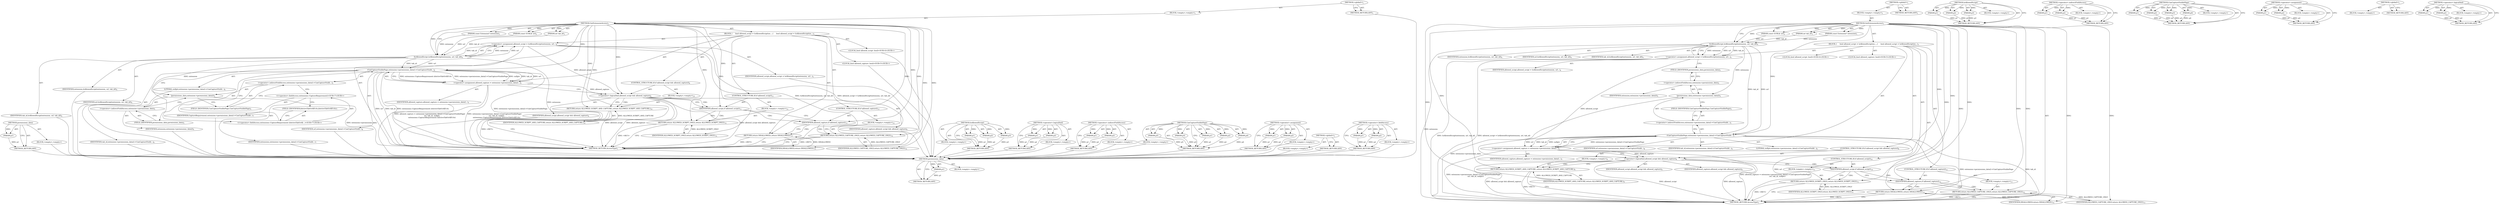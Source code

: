 digraph "&lt;operator&gt;.fieldAccess" {
vulnerable_102 [label=<(METHOD,permissions_data)>];
vulnerable_103 [label=<(PARAM,p1)>];
vulnerable_104 [label=<(BLOCK,&lt;empty&gt;,&lt;empty&gt;)>];
vulnerable_105 [label=<(METHOD_RETURN,ANY)>];
vulnerable_6 [label=<(METHOD,&lt;global&gt;)<SUB>1</SUB>>];
vulnerable_7 [label=<(BLOCK,&lt;empty&gt;,&lt;empty&gt;)<SUB>1</SUB>>];
vulnerable_8 [label=<(METHOD,GetExtensionAccess)<SUB>1</SUB>>];
vulnerable_9 [label=<(PARAM,const Extension* extension)<SUB>1</SUB>>];
vulnerable_10 [label=<(PARAM,const GURL&amp; url)<SUB>2</SUB>>];
vulnerable_11 [label=<(PARAM,int tab_id)<SUB>3</SUB>>];
vulnerable_12 [label=<(BLOCK,{
     bool allowed_script = IsAllowedScript(ex...,{
     bool allowed_script = IsAllowedScript(ex...)<SUB>3</SUB>>];
vulnerable_13 [label="<(LOCAL,bool allowed_script: bool)<SUB>4</SUB>>"];
vulnerable_14 [label=<(&lt;operator&gt;.assignment,allowed_script = IsAllowedScript(extension, url...)<SUB>4</SUB>>];
vulnerable_15 [label=<(IDENTIFIER,allowed_script,allowed_script = IsAllowedScript(extension, url...)<SUB>4</SUB>>];
vulnerable_16 [label=<(IsAllowedScript,IsAllowedScript(extension, url, tab_id))<SUB>4</SUB>>];
vulnerable_17 [label=<(IDENTIFIER,extension,IsAllowedScript(extension, url, tab_id))<SUB>4</SUB>>];
vulnerable_18 [label=<(IDENTIFIER,url,IsAllowedScript(extension, url, tab_id))<SUB>4</SUB>>];
vulnerable_19 [label=<(IDENTIFIER,tab_id,IsAllowedScript(extension, url, tab_id))<SUB>4</SUB>>];
vulnerable_20 [label="<(LOCAL,bool allowed_capture: bool)<SUB>5</SUB>>"];
vulnerable_21 [label=<(&lt;operator&gt;.assignment,allowed_capture = extension-&gt;permissions_data()...)<SUB>5</SUB>>];
vulnerable_22 [label=<(IDENTIFIER,allowed_capture,allowed_capture = extension-&gt;permissions_data()...)<SUB>5</SUB>>];
vulnerable_23 [label=<(CanCaptureVisiblePage,extension-&gt;permissions_data()-&gt;CanCaptureVisibl...)<SUB>5</SUB>>];
vulnerable_24 [label=<(&lt;operator&gt;.indirectFieldAccess,extension-&gt;permissions_data()-&gt;CanCaptureVisibl...)<SUB>5</SUB>>];
vulnerable_25 [label=<(permissions_data,extension-&gt;permissions_data())<SUB>5</SUB>>];
vulnerable_26 [label=<(&lt;operator&gt;.indirectFieldAccess,extension-&gt;permissions_data)<SUB>5</SUB>>];
vulnerable_27 [label=<(IDENTIFIER,extension,extension-&gt;permissions_data())<SUB>5</SUB>>];
vulnerable_28 [label=<(FIELD_IDENTIFIER,permissions_data,permissions_data)<SUB>5</SUB>>];
vulnerable_29 [label=<(FIELD_IDENTIFIER,CanCaptureVisiblePage,CanCaptureVisiblePage)<SUB>5</SUB>>];
vulnerable_30 [label=<(IDENTIFIER,url,extension-&gt;permissions_data()-&gt;CanCaptureVisibl...)<SUB>6</SUB>>];
vulnerable_31 [label=<(IDENTIFIER,tab_id,extension-&gt;permissions_data()-&gt;CanCaptureVisibl...)<SUB>6</SUB>>];
vulnerable_32 [label=<(LITERAL,nullptr,extension-&gt;permissions_data()-&gt;CanCaptureVisibl...)<SUB>6</SUB>>];
vulnerable_33 [label=<(CONTROL_STRUCTURE,IF,if (allowed_script &amp;&amp; allowed_capture))<SUB>8</SUB>>];
vulnerable_34 [label=<(&lt;operator&gt;.logicalAnd,allowed_script &amp;&amp; allowed_capture)<SUB>8</SUB>>];
vulnerable_35 [label=<(IDENTIFIER,allowed_script,allowed_script &amp;&amp; allowed_capture)<SUB>8</SUB>>];
vulnerable_36 [label=<(IDENTIFIER,allowed_capture,allowed_script &amp;&amp; allowed_capture)<SUB>8</SUB>>];
vulnerable_37 [label=<(BLOCK,&lt;empty&gt;,&lt;empty&gt;)<SUB>9</SUB>>];
vulnerable_38 [label=<(RETURN,return ALLOWED_SCRIPT_AND_CAPTURE;,return ALLOWED_SCRIPT_AND_CAPTURE;)<SUB>9</SUB>>];
vulnerable_39 [label=<(IDENTIFIER,ALLOWED_SCRIPT_AND_CAPTURE,return ALLOWED_SCRIPT_AND_CAPTURE;)<SUB>9</SUB>>];
vulnerable_40 [label=<(CONTROL_STRUCTURE,IF,if (allowed_script))<SUB>10</SUB>>];
vulnerable_41 [label=<(IDENTIFIER,allowed_script,if (allowed_script))<SUB>10</SUB>>];
vulnerable_42 [label=<(BLOCK,&lt;empty&gt;,&lt;empty&gt;)<SUB>11</SUB>>];
vulnerable_43 [label=<(RETURN,return ALLOWED_SCRIPT_ONLY;,return ALLOWED_SCRIPT_ONLY;)<SUB>11</SUB>>];
vulnerable_44 [label=<(IDENTIFIER,ALLOWED_SCRIPT_ONLY,return ALLOWED_SCRIPT_ONLY;)<SUB>11</SUB>>];
vulnerable_45 [label=<(CONTROL_STRUCTURE,IF,if (allowed_capture))<SUB>12</SUB>>];
vulnerable_46 [label=<(IDENTIFIER,allowed_capture,if (allowed_capture))<SUB>12</SUB>>];
vulnerable_47 [label=<(BLOCK,&lt;empty&gt;,&lt;empty&gt;)<SUB>13</SUB>>];
vulnerable_48 [label=<(RETURN,return ALLOWED_CAPTURE_ONLY;,return ALLOWED_CAPTURE_ONLY;)<SUB>13</SUB>>];
vulnerable_49 [label=<(IDENTIFIER,ALLOWED_CAPTURE_ONLY,return ALLOWED_CAPTURE_ONLY;)<SUB>13</SUB>>];
vulnerable_50 [label=<(RETURN,return DISALLOWED;,return DISALLOWED;)<SUB>14</SUB>>];
vulnerable_51 [label=<(IDENTIFIER,DISALLOWED,return DISALLOWED;)<SUB>14</SUB>>];
vulnerable_52 [label=<(METHOD_RETURN,AccessType)<SUB>1</SUB>>];
vulnerable_54 [label=<(METHOD_RETURN,ANY)<SUB>1</SUB>>];
vulnerable_84 [label=<(METHOD,IsAllowedScript)>];
vulnerable_85 [label=<(PARAM,p1)>];
vulnerable_86 [label=<(PARAM,p2)>];
vulnerable_87 [label=<(PARAM,p3)>];
vulnerable_88 [label=<(BLOCK,&lt;empty&gt;,&lt;empty&gt;)>];
vulnerable_89 [label=<(METHOD_RETURN,ANY)>];
vulnerable_97 [label=<(METHOD,&lt;operator&gt;.indirectFieldAccess)>];
vulnerable_98 [label=<(PARAM,p1)>];
vulnerable_99 [label=<(PARAM,p2)>];
vulnerable_100 [label=<(BLOCK,&lt;empty&gt;,&lt;empty&gt;)>];
vulnerable_101 [label=<(METHOD_RETURN,ANY)>];
vulnerable_90 [label=<(METHOD,CanCaptureVisiblePage)>];
vulnerable_91 [label=<(PARAM,p1)>];
vulnerable_92 [label=<(PARAM,p2)>];
vulnerable_93 [label=<(PARAM,p3)>];
vulnerable_94 [label=<(PARAM,p4)>];
vulnerable_95 [label=<(BLOCK,&lt;empty&gt;,&lt;empty&gt;)>];
vulnerable_96 [label=<(METHOD_RETURN,ANY)>];
vulnerable_79 [label=<(METHOD,&lt;operator&gt;.assignment)>];
vulnerable_80 [label=<(PARAM,p1)>];
vulnerable_81 [label=<(PARAM,p2)>];
vulnerable_82 [label=<(BLOCK,&lt;empty&gt;,&lt;empty&gt;)>];
vulnerable_83 [label=<(METHOD_RETURN,ANY)>];
vulnerable_73 [label=<(METHOD,&lt;global&gt;)<SUB>1</SUB>>];
vulnerable_74 [label=<(BLOCK,&lt;empty&gt;,&lt;empty&gt;)>];
vulnerable_75 [label=<(METHOD_RETURN,ANY)>];
vulnerable_106 [label=<(METHOD,&lt;operator&gt;.logicalAnd)>];
vulnerable_107 [label=<(PARAM,p1)>];
vulnerable_108 [label=<(PARAM,p2)>];
vulnerable_109 [label=<(BLOCK,&lt;empty&gt;,&lt;empty&gt;)>];
vulnerable_110 [label=<(METHOD_RETURN,ANY)>];
fixed_110 [label=<(METHOD,permissions_data)>];
fixed_111 [label=<(PARAM,p1)>];
fixed_112 [label=<(BLOCK,&lt;empty&gt;,&lt;empty&gt;)>];
fixed_113 [label=<(METHOD_RETURN,ANY)>];
fixed_6 [label=<(METHOD,&lt;global&gt;)<SUB>1</SUB>>];
fixed_7 [label=<(BLOCK,&lt;empty&gt;,&lt;empty&gt;)<SUB>1</SUB>>];
fixed_8 [label=<(METHOD,GetExtensionAccess)<SUB>1</SUB>>];
fixed_9 [label=<(PARAM,const Extension* extension)<SUB>1</SUB>>];
fixed_10 [label=<(PARAM,const GURL&amp; url)<SUB>2</SUB>>];
fixed_11 [label=<(PARAM,int tab_id)<SUB>3</SUB>>];
fixed_12 [label=<(BLOCK,{
     bool allowed_script = IsAllowedScript(ex...,{
     bool allowed_script = IsAllowedScript(ex...)<SUB>3</SUB>>];
fixed_13 [label="<(LOCAL,bool allowed_script: bool)<SUB>4</SUB>>"];
fixed_14 [label=<(&lt;operator&gt;.assignment,allowed_script = IsAllowedScript(extension, url...)<SUB>4</SUB>>];
fixed_15 [label=<(IDENTIFIER,allowed_script,allowed_script = IsAllowedScript(extension, url...)<SUB>4</SUB>>];
fixed_16 [label=<(IsAllowedScript,IsAllowedScript(extension, url, tab_id))<SUB>4</SUB>>];
fixed_17 [label=<(IDENTIFIER,extension,IsAllowedScript(extension, url, tab_id))<SUB>4</SUB>>];
fixed_18 [label=<(IDENTIFIER,url,IsAllowedScript(extension, url, tab_id))<SUB>4</SUB>>];
fixed_19 [label=<(IDENTIFIER,tab_id,IsAllowedScript(extension, url, tab_id))<SUB>4</SUB>>];
fixed_20 [label="<(LOCAL,bool allowed_capture: bool)<SUB>5</SUB>>"];
fixed_21 [label=<(&lt;operator&gt;.assignment,allowed_capture = extension-&gt;permissions_data()...)<SUB>5</SUB>>];
fixed_22 [label=<(IDENTIFIER,allowed_capture,allowed_capture = extension-&gt;permissions_data()...)<SUB>5</SUB>>];
fixed_23 [label=<(CanCaptureVisiblePage,extension-&gt;permissions_data()-&gt;CanCaptureVisibl...)<SUB>5</SUB>>];
fixed_24 [label=<(&lt;operator&gt;.indirectFieldAccess,extension-&gt;permissions_data()-&gt;CanCaptureVisibl...)<SUB>5</SUB>>];
fixed_25 [label=<(permissions_data,extension-&gt;permissions_data())<SUB>5</SUB>>];
fixed_26 [label=<(&lt;operator&gt;.indirectFieldAccess,extension-&gt;permissions_data)<SUB>5</SUB>>];
fixed_27 [label=<(IDENTIFIER,extension,extension-&gt;permissions_data())<SUB>5</SUB>>];
fixed_28 [label=<(FIELD_IDENTIFIER,permissions_data,permissions_data)<SUB>5</SUB>>];
fixed_29 [label=<(FIELD_IDENTIFIER,CanCaptureVisiblePage,CanCaptureVisiblePage)<SUB>5</SUB>>];
fixed_30 [label=<(IDENTIFIER,url,extension-&gt;permissions_data()-&gt;CanCaptureVisibl...)<SUB>6</SUB>>];
fixed_31 [label=<(IDENTIFIER,tab_id,extension-&gt;permissions_data()-&gt;CanCaptureVisibl...)<SUB>6</SUB>>];
fixed_32 [label=<(LITERAL,nullptr,extension-&gt;permissions_data()-&gt;CanCaptureVisibl...)<SUB>6</SUB>>];
fixed_33 [label="<(&lt;operator&gt;.fieldAccess,extensions::CaptureRequirement::kActiveTabOrAll...)<SUB>7</SUB>>"];
fixed_34 [label="<(&lt;operator&gt;.fieldAccess,extensions::CaptureRequirement)<SUB>7</SUB>>"];
fixed_35 [label=<(IDENTIFIER,extensions,extension-&gt;permissions_data()-&gt;CanCaptureVisibl...)<SUB>7</SUB>>];
fixed_36 [label=<(IDENTIFIER,CaptureRequirement,extension-&gt;permissions_data()-&gt;CanCaptureVisibl...)<SUB>7</SUB>>];
fixed_37 [label=<(FIELD_IDENTIFIER,kActiveTabOrAllUrls,kActiveTabOrAllUrls)<SUB>7</SUB>>];
fixed_38 [label=<(CONTROL_STRUCTURE,IF,if (allowed_script &amp;&amp; allowed_capture))<SUB>9</SUB>>];
fixed_39 [label=<(&lt;operator&gt;.logicalAnd,allowed_script &amp;&amp; allowed_capture)<SUB>9</SUB>>];
fixed_40 [label=<(IDENTIFIER,allowed_script,allowed_script &amp;&amp; allowed_capture)<SUB>9</SUB>>];
fixed_41 [label=<(IDENTIFIER,allowed_capture,allowed_script &amp;&amp; allowed_capture)<SUB>9</SUB>>];
fixed_42 [label=<(BLOCK,&lt;empty&gt;,&lt;empty&gt;)<SUB>10</SUB>>];
fixed_43 [label=<(RETURN,return ALLOWED_SCRIPT_AND_CAPTURE;,return ALLOWED_SCRIPT_AND_CAPTURE;)<SUB>10</SUB>>];
fixed_44 [label=<(IDENTIFIER,ALLOWED_SCRIPT_AND_CAPTURE,return ALLOWED_SCRIPT_AND_CAPTURE;)<SUB>10</SUB>>];
fixed_45 [label=<(CONTROL_STRUCTURE,IF,if (allowed_script))<SUB>11</SUB>>];
fixed_46 [label=<(IDENTIFIER,allowed_script,if (allowed_script))<SUB>11</SUB>>];
fixed_47 [label=<(BLOCK,&lt;empty&gt;,&lt;empty&gt;)<SUB>12</SUB>>];
fixed_48 [label=<(RETURN,return ALLOWED_SCRIPT_ONLY;,return ALLOWED_SCRIPT_ONLY;)<SUB>12</SUB>>];
fixed_49 [label=<(IDENTIFIER,ALLOWED_SCRIPT_ONLY,return ALLOWED_SCRIPT_ONLY;)<SUB>12</SUB>>];
fixed_50 [label=<(CONTROL_STRUCTURE,IF,if (allowed_capture))<SUB>13</SUB>>];
fixed_51 [label=<(IDENTIFIER,allowed_capture,if (allowed_capture))<SUB>13</SUB>>];
fixed_52 [label=<(BLOCK,&lt;empty&gt;,&lt;empty&gt;)<SUB>14</SUB>>];
fixed_53 [label=<(RETURN,return ALLOWED_CAPTURE_ONLY;,return ALLOWED_CAPTURE_ONLY;)<SUB>14</SUB>>];
fixed_54 [label=<(IDENTIFIER,ALLOWED_CAPTURE_ONLY,return ALLOWED_CAPTURE_ONLY;)<SUB>14</SUB>>];
fixed_55 [label=<(RETURN,return DISALLOWED;,return DISALLOWED;)<SUB>15</SUB>>];
fixed_56 [label=<(IDENTIFIER,DISALLOWED,return DISALLOWED;)<SUB>15</SUB>>];
fixed_57 [label=<(METHOD_RETURN,AccessType)<SUB>1</SUB>>];
fixed_59 [label=<(METHOD_RETURN,ANY)<SUB>1</SUB>>];
fixed_91 [label=<(METHOD,IsAllowedScript)>];
fixed_92 [label=<(PARAM,p1)>];
fixed_93 [label=<(PARAM,p2)>];
fixed_94 [label=<(PARAM,p3)>];
fixed_95 [label=<(BLOCK,&lt;empty&gt;,&lt;empty&gt;)>];
fixed_96 [label=<(METHOD_RETURN,ANY)>];
fixed_119 [label=<(METHOD,&lt;operator&gt;.logicalAnd)>];
fixed_120 [label=<(PARAM,p1)>];
fixed_121 [label=<(PARAM,p2)>];
fixed_122 [label=<(BLOCK,&lt;empty&gt;,&lt;empty&gt;)>];
fixed_123 [label=<(METHOD_RETURN,ANY)>];
fixed_105 [label=<(METHOD,&lt;operator&gt;.indirectFieldAccess)>];
fixed_106 [label=<(PARAM,p1)>];
fixed_107 [label=<(PARAM,p2)>];
fixed_108 [label=<(BLOCK,&lt;empty&gt;,&lt;empty&gt;)>];
fixed_109 [label=<(METHOD_RETURN,ANY)>];
fixed_97 [label=<(METHOD,CanCaptureVisiblePage)>];
fixed_98 [label=<(PARAM,p1)>];
fixed_99 [label=<(PARAM,p2)>];
fixed_100 [label=<(PARAM,p3)>];
fixed_101 [label=<(PARAM,p4)>];
fixed_102 [label=<(PARAM,p5)>];
fixed_103 [label=<(BLOCK,&lt;empty&gt;,&lt;empty&gt;)>];
fixed_104 [label=<(METHOD_RETURN,ANY)>];
fixed_86 [label=<(METHOD,&lt;operator&gt;.assignment)>];
fixed_87 [label=<(PARAM,p1)>];
fixed_88 [label=<(PARAM,p2)>];
fixed_89 [label=<(BLOCK,&lt;empty&gt;,&lt;empty&gt;)>];
fixed_90 [label=<(METHOD_RETURN,ANY)>];
fixed_80 [label=<(METHOD,&lt;global&gt;)<SUB>1</SUB>>];
fixed_81 [label=<(BLOCK,&lt;empty&gt;,&lt;empty&gt;)>];
fixed_82 [label=<(METHOD_RETURN,ANY)>];
fixed_114 [label=<(METHOD,&lt;operator&gt;.fieldAccess)>];
fixed_115 [label=<(PARAM,p1)>];
fixed_116 [label=<(PARAM,p2)>];
fixed_117 [label=<(BLOCK,&lt;empty&gt;,&lt;empty&gt;)>];
fixed_118 [label=<(METHOD_RETURN,ANY)>];
vulnerable_102 -> vulnerable_103  [key=0, label="AST: "];
vulnerable_102 -> vulnerable_103  [key=1, label="DDG: "];
vulnerable_102 -> vulnerable_104  [key=0, label="AST: "];
vulnerable_102 -> vulnerable_105  [key=0, label="AST: "];
vulnerable_102 -> vulnerable_105  [key=1, label="CFG: "];
vulnerable_103 -> vulnerable_105  [key=0, label="DDG: p1"];
vulnerable_6 -> vulnerable_7  [key=0, label="AST: "];
vulnerable_6 -> vulnerable_54  [key=0, label="AST: "];
vulnerable_6 -> vulnerable_54  [key=1, label="CFG: "];
vulnerable_7 -> vulnerable_8  [key=0, label="AST: "];
vulnerable_8 -> vulnerable_9  [key=0, label="AST: "];
vulnerable_8 -> vulnerable_9  [key=1, label="DDG: "];
vulnerable_8 -> vulnerable_10  [key=0, label="AST: "];
vulnerable_8 -> vulnerable_10  [key=1, label="DDG: "];
vulnerable_8 -> vulnerable_11  [key=0, label="AST: "];
vulnerable_8 -> vulnerable_11  [key=1, label="DDG: "];
vulnerable_8 -> vulnerable_12  [key=0, label="AST: "];
vulnerable_8 -> vulnerable_52  [key=0, label="AST: "];
vulnerable_8 -> vulnerable_16  [key=0, label="CFG: "];
vulnerable_8 -> vulnerable_16  [key=1, label="DDG: "];
vulnerable_8 -> vulnerable_50  [key=0, label="DDG: "];
vulnerable_8 -> vulnerable_41  [key=0, label="DDG: "];
vulnerable_8 -> vulnerable_46  [key=0, label="DDG: "];
vulnerable_8 -> vulnerable_51  [key=0, label="DDG: "];
vulnerable_8 -> vulnerable_23  [key=0, label="DDG: "];
vulnerable_8 -> vulnerable_34  [key=0, label="DDG: "];
vulnerable_8 -> vulnerable_38  [key=0, label="DDG: "];
vulnerable_8 -> vulnerable_43  [key=0, label="DDG: "];
vulnerable_8 -> vulnerable_48  [key=0, label="DDG: "];
vulnerable_8 -> vulnerable_39  [key=0, label="DDG: "];
vulnerable_8 -> vulnerable_44  [key=0, label="DDG: "];
vulnerable_8 -> vulnerable_49  [key=0, label="DDG: "];
vulnerable_9 -> vulnerable_16  [key=0, label="DDG: extension"];
vulnerable_10 -> vulnerable_16  [key=0, label="DDG: url"];
vulnerable_11 -> vulnerable_16  [key=0, label="DDG: tab_id"];
vulnerable_12 -> vulnerable_13  [key=0, label="AST: "];
vulnerable_12 -> vulnerable_14  [key=0, label="AST: "];
vulnerable_12 -> vulnerable_20  [key=0, label="AST: "];
vulnerable_12 -> vulnerable_21  [key=0, label="AST: "];
vulnerable_12 -> vulnerable_33  [key=0, label="AST: "];
vulnerable_12 -> vulnerable_40  [key=0, label="AST: "];
vulnerable_12 -> vulnerable_45  [key=0, label="AST: "];
vulnerable_12 -> vulnerable_50  [key=0, label="AST: "];
vulnerable_14 -> vulnerable_15  [key=0, label="AST: "];
vulnerable_14 -> vulnerable_16  [key=0, label="AST: "];
vulnerable_14 -> vulnerable_28  [key=0, label="CFG: "];
vulnerable_14 -> vulnerable_52  [key=0, label="DDG: IsAllowedScript(extension, url, tab_id)"];
vulnerable_14 -> vulnerable_52  [key=1, label="DDG: allowed_script = IsAllowedScript(extension, url, tab_id)"];
vulnerable_14 -> vulnerable_34  [key=0, label="DDG: allowed_script"];
vulnerable_16 -> vulnerable_17  [key=0, label="AST: "];
vulnerable_16 -> vulnerable_18  [key=0, label="AST: "];
vulnerable_16 -> vulnerable_19  [key=0, label="AST: "];
vulnerable_16 -> vulnerable_14  [key=0, label="CFG: "];
vulnerable_16 -> vulnerable_14  [key=1, label="DDG: extension"];
vulnerable_16 -> vulnerable_14  [key=2, label="DDG: url"];
vulnerable_16 -> vulnerable_14  [key=3, label="DDG: tab_id"];
vulnerable_16 -> vulnerable_52  [key=0, label="DDG: extension"];
vulnerable_16 -> vulnerable_23  [key=0, label="DDG: url"];
vulnerable_16 -> vulnerable_23  [key=1, label="DDG: tab_id"];
vulnerable_16 -> vulnerable_25  [key=0, label="DDG: extension"];
vulnerable_21 -> vulnerable_22  [key=0, label="AST: "];
vulnerable_21 -> vulnerable_23  [key=0, label="AST: "];
vulnerable_21 -> vulnerable_34  [key=0, label="CFG: "];
vulnerable_21 -> vulnerable_34  [key=1, label="DDG: allowed_capture"];
vulnerable_21 -> vulnerable_52  [key=0, label="DDG: extension-&gt;permissions_data()-&gt;CanCaptureVisiblePage(
        url, tab_id, nullptr)"];
vulnerable_21 -> vulnerable_52  [key=1, label="DDG: allowed_capture = extension-&gt;permissions_data()-&gt;CanCaptureVisiblePage(
        url, tab_id, nullptr)"];
vulnerable_23 -> vulnerable_24  [key=0, label="AST: "];
vulnerable_23 -> vulnerable_30  [key=0, label="AST: "];
vulnerable_23 -> vulnerable_31  [key=0, label="AST: "];
vulnerable_23 -> vulnerable_32  [key=0, label="AST: "];
vulnerable_23 -> vulnerable_21  [key=0, label="CFG: "];
vulnerable_23 -> vulnerable_21  [key=1, label="DDG: extension-&gt;permissions_data()-&gt;CanCaptureVisiblePage"];
vulnerable_23 -> vulnerable_21  [key=2, label="DDG: url"];
vulnerable_23 -> vulnerable_21  [key=3, label="DDG: tab_id"];
vulnerable_23 -> vulnerable_21  [key=4, label="DDG: nullptr"];
vulnerable_23 -> vulnerable_52  [key=0, label="DDG: extension-&gt;permissions_data()-&gt;CanCaptureVisiblePage"];
vulnerable_23 -> vulnerable_52  [key=1, label="DDG: url"];
vulnerable_23 -> vulnerable_52  [key=2, label="DDG: tab_id"];
vulnerable_24 -> vulnerable_25  [key=0, label="AST: "];
vulnerable_24 -> vulnerable_29  [key=0, label="AST: "];
vulnerable_24 -> vulnerable_23  [key=0, label="CFG: "];
vulnerable_25 -> vulnerable_26  [key=0, label="AST: "];
vulnerable_25 -> vulnerable_29  [key=0, label="CFG: "];
vulnerable_25 -> vulnerable_52  [key=0, label="DDG: extension-&gt;permissions_data"];
vulnerable_26 -> vulnerable_27  [key=0, label="AST: "];
vulnerable_26 -> vulnerable_28  [key=0, label="AST: "];
vulnerable_26 -> vulnerable_25  [key=0, label="CFG: "];
vulnerable_28 -> vulnerable_26  [key=0, label="CFG: "];
vulnerable_29 -> vulnerable_24  [key=0, label="CFG: "];
vulnerable_33 -> vulnerable_34  [key=0, label="AST: "];
vulnerable_33 -> vulnerable_37  [key=0, label="AST: "];
vulnerable_34 -> vulnerable_35  [key=0, label="AST: "];
vulnerable_34 -> vulnerable_36  [key=0, label="AST: "];
vulnerable_34 -> vulnerable_41  [key=0, label="CFG: "];
vulnerable_34 -> vulnerable_41  [key=1, label="CDG: "];
vulnerable_34 -> vulnerable_38  [key=0, label="CFG: "];
vulnerable_34 -> vulnerable_38  [key=1, label="CDG: "];
vulnerable_34 -> vulnerable_52  [key=0, label="DDG: allowed_script"];
vulnerable_34 -> vulnerable_52  [key=1, label="DDG: allowed_capture"];
vulnerable_34 -> vulnerable_52  [key=2, label="DDG: allowed_script &amp;&amp; allowed_capture"];
vulnerable_37 -> vulnerable_38  [key=0, label="AST: "];
vulnerable_38 -> vulnerable_39  [key=0, label="AST: "];
vulnerable_38 -> vulnerable_52  [key=0, label="CFG: "];
vulnerable_38 -> vulnerable_52  [key=1, label="DDG: &lt;RET&gt;"];
vulnerable_39 -> vulnerable_38  [key=0, label="DDG: ALLOWED_SCRIPT_AND_CAPTURE"];
vulnerable_40 -> vulnerable_41  [key=0, label="AST: "];
vulnerable_40 -> vulnerable_42  [key=0, label="AST: "];
vulnerable_41 -> vulnerable_46  [key=0, label="CFG: "];
vulnerable_41 -> vulnerable_46  [key=1, label="CDG: "];
vulnerable_41 -> vulnerable_43  [key=0, label="CFG: "];
vulnerable_41 -> vulnerable_43  [key=1, label="CDG: "];
vulnerable_42 -> vulnerable_43  [key=0, label="AST: "];
vulnerable_43 -> vulnerable_44  [key=0, label="AST: "];
vulnerable_43 -> vulnerable_52  [key=0, label="CFG: "];
vulnerable_43 -> vulnerable_52  [key=1, label="DDG: &lt;RET&gt;"];
vulnerable_44 -> vulnerable_43  [key=0, label="DDG: ALLOWED_SCRIPT_ONLY"];
vulnerable_45 -> vulnerable_46  [key=0, label="AST: "];
vulnerable_45 -> vulnerable_47  [key=0, label="AST: "];
vulnerable_46 -> vulnerable_48  [key=0, label="CFG: "];
vulnerable_46 -> vulnerable_48  [key=1, label="CDG: "];
vulnerable_46 -> vulnerable_50  [key=0, label="CFG: "];
vulnerable_46 -> vulnerable_50  [key=1, label="CDG: "];
vulnerable_47 -> vulnerable_48  [key=0, label="AST: "];
vulnerable_48 -> vulnerable_49  [key=0, label="AST: "];
vulnerable_48 -> vulnerable_52  [key=0, label="CFG: "];
vulnerable_48 -> vulnerable_52  [key=1, label="DDG: &lt;RET&gt;"];
vulnerable_49 -> vulnerable_48  [key=0, label="DDG: ALLOWED_CAPTURE_ONLY"];
vulnerable_50 -> vulnerable_51  [key=0, label="AST: "];
vulnerable_50 -> vulnerable_52  [key=0, label="CFG: "];
vulnerable_50 -> vulnerable_52  [key=1, label="DDG: &lt;RET&gt;"];
vulnerable_51 -> vulnerable_50  [key=0, label="DDG: DISALLOWED"];
vulnerable_84 -> vulnerable_85  [key=0, label="AST: "];
vulnerable_84 -> vulnerable_85  [key=1, label="DDG: "];
vulnerable_84 -> vulnerable_88  [key=0, label="AST: "];
vulnerable_84 -> vulnerable_86  [key=0, label="AST: "];
vulnerable_84 -> vulnerable_86  [key=1, label="DDG: "];
vulnerable_84 -> vulnerable_89  [key=0, label="AST: "];
vulnerable_84 -> vulnerable_89  [key=1, label="CFG: "];
vulnerable_84 -> vulnerable_87  [key=0, label="AST: "];
vulnerable_84 -> vulnerable_87  [key=1, label="DDG: "];
vulnerable_85 -> vulnerable_89  [key=0, label="DDG: p1"];
vulnerable_86 -> vulnerable_89  [key=0, label="DDG: p2"];
vulnerable_87 -> vulnerable_89  [key=0, label="DDG: p3"];
vulnerable_97 -> vulnerable_98  [key=0, label="AST: "];
vulnerable_97 -> vulnerable_98  [key=1, label="DDG: "];
vulnerable_97 -> vulnerable_100  [key=0, label="AST: "];
vulnerable_97 -> vulnerable_99  [key=0, label="AST: "];
vulnerable_97 -> vulnerable_99  [key=1, label="DDG: "];
vulnerable_97 -> vulnerable_101  [key=0, label="AST: "];
vulnerable_97 -> vulnerable_101  [key=1, label="CFG: "];
vulnerable_98 -> vulnerable_101  [key=0, label="DDG: p1"];
vulnerable_99 -> vulnerable_101  [key=0, label="DDG: p2"];
vulnerable_90 -> vulnerable_91  [key=0, label="AST: "];
vulnerable_90 -> vulnerable_91  [key=1, label="DDG: "];
vulnerable_90 -> vulnerable_95  [key=0, label="AST: "];
vulnerable_90 -> vulnerable_92  [key=0, label="AST: "];
vulnerable_90 -> vulnerable_92  [key=1, label="DDG: "];
vulnerable_90 -> vulnerable_96  [key=0, label="AST: "];
vulnerable_90 -> vulnerable_96  [key=1, label="CFG: "];
vulnerable_90 -> vulnerable_93  [key=0, label="AST: "];
vulnerable_90 -> vulnerable_93  [key=1, label="DDG: "];
vulnerable_90 -> vulnerable_94  [key=0, label="AST: "];
vulnerable_90 -> vulnerable_94  [key=1, label="DDG: "];
vulnerable_91 -> vulnerable_96  [key=0, label="DDG: p1"];
vulnerable_92 -> vulnerable_96  [key=0, label="DDG: p2"];
vulnerable_93 -> vulnerable_96  [key=0, label="DDG: p3"];
vulnerable_94 -> vulnerable_96  [key=0, label="DDG: p4"];
vulnerable_79 -> vulnerable_80  [key=0, label="AST: "];
vulnerable_79 -> vulnerable_80  [key=1, label="DDG: "];
vulnerable_79 -> vulnerable_82  [key=0, label="AST: "];
vulnerable_79 -> vulnerable_81  [key=0, label="AST: "];
vulnerable_79 -> vulnerable_81  [key=1, label="DDG: "];
vulnerable_79 -> vulnerable_83  [key=0, label="AST: "];
vulnerable_79 -> vulnerable_83  [key=1, label="CFG: "];
vulnerable_80 -> vulnerable_83  [key=0, label="DDG: p1"];
vulnerable_81 -> vulnerable_83  [key=0, label="DDG: p2"];
vulnerable_73 -> vulnerable_74  [key=0, label="AST: "];
vulnerable_73 -> vulnerable_75  [key=0, label="AST: "];
vulnerable_73 -> vulnerable_75  [key=1, label="CFG: "];
vulnerable_106 -> vulnerable_107  [key=0, label="AST: "];
vulnerable_106 -> vulnerable_107  [key=1, label="DDG: "];
vulnerable_106 -> vulnerable_109  [key=0, label="AST: "];
vulnerable_106 -> vulnerable_108  [key=0, label="AST: "];
vulnerable_106 -> vulnerable_108  [key=1, label="DDG: "];
vulnerable_106 -> vulnerable_110  [key=0, label="AST: "];
vulnerable_106 -> vulnerable_110  [key=1, label="CFG: "];
vulnerable_107 -> vulnerable_110  [key=0, label="DDG: p1"];
vulnerable_108 -> vulnerable_110  [key=0, label="DDG: p2"];
fixed_110 -> fixed_111  [key=0, label="AST: "];
fixed_110 -> fixed_111  [key=1, label="DDG: "];
fixed_110 -> fixed_112  [key=0, label="AST: "];
fixed_110 -> fixed_113  [key=0, label="AST: "];
fixed_110 -> fixed_113  [key=1, label="CFG: "];
fixed_111 -> fixed_113  [key=0, label="DDG: p1"];
fixed_112 -> vulnerable_102  [key=0];
fixed_113 -> vulnerable_102  [key=0];
fixed_6 -> fixed_7  [key=0, label="AST: "];
fixed_6 -> fixed_59  [key=0, label="AST: "];
fixed_6 -> fixed_59  [key=1, label="CFG: "];
fixed_7 -> fixed_8  [key=0, label="AST: "];
fixed_8 -> fixed_9  [key=0, label="AST: "];
fixed_8 -> fixed_9  [key=1, label="DDG: "];
fixed_8 -> fixed_10  [key=0, label="AST: "];
fixed_8 -> fixed_10  [key=1, label="DDG: "];
fixed_8 -> fixed_11  [key=0, label="AST: "];
fixed_8 -> fixed_11  [key=1, label="DDG: "];
fixed_8 -> fixed_12  [key=0, label="AST: "];
fixed_8 -> fixed_57  [key=0, label="AST: "];
fixed_8 -> fixed_16  [key=0, label="CFG: "];
fixed_8 -> fixed_16  [key=1, label="DDG: "];
fixed_8 -> fixed_55  [key=0, label="DDG: "];
fixed_8 -> fixed_46  [key=0, label="DDG: "];
fixed_8 -> fixed_51  [key=0, label="DDG: "];
fixed_8 -> fixed_56  [key=0, label="DDG: "];
fixed_8 -> fixed_23  [key=0, label="DDG: "];
fixed_8 -> fixed_39  [key=0, label="DDG: "];
fixed_8 -> fixed_43  [key=0, label="DDG: "];
fixed_8 -> fixed_48  [key=0, label="DDG: "];
fixed_8 -> fixed_53  [key=0, label="DDG: "];
fixed_8 -> fixed_44  [key=0, label="DDG: "];
fixed_8 -> fixed_49  [key=0, label="DDG: "];
fixed_8 -> fixed_54  [key=0, label="DDG: "];
fixed_9 -> fixed_16  [key=0, label="DDG: extension"];
fixed_10 -> fixed_16  [key=0, label="DDG: url"];
fixed_11 -> fixed_16  [key=0, label="DDG: tab_id"];
fixed_12 -> fixed_13  [key=0, label="AST: "];
fixed_12 -> fixed_14  [key=0, label="AST: "];
fixed_12 -> fixed_20  [key=0, label="AST: "];
fixed_12 -> fixed_21  [key=0, label="AST: "];
fixed_12 -> fixed_38  [key=0, label="AST: "];
fixed_12 -> fixed_45  [key=0, label="AST: "];
fixed_12 -> fixed_50  [key=0, label="AST: "];
fixed_12 -> fixed_55  [key=0, label="AST: "];
fixed_13 -> vulnerable_102  [key=0];
fixed_14 -> fixed_15  [key=0, label="AST: "];
fixed_14 -> fixed_16  [key=0, label="AST: "];
fixed_14 -> fixed_28  [key=0, label="CFG: "];
fixed_14 -> fixed_57  [key=0, label="DDG: IsAllowedScript(extension, url, tab_id)"];
fixed_14 -> fixed_57  [key=1, label="DDG: allowed_script = IsAllowedScript(extension, url, tab_id)"];
fixed_14 -> fixed_39  [key=0, label="DDG: allowed_script"];
fixed_15 -> vulnerable_102  [key=0];
fixed_16 -> fixed_17  [key=0, label="AST: "];
fixed_16 -> fixed_18  [key=0, label="AST: "];
fixed_16 -> fixed_19  [key=0, label="AST: "];
fixed_16 -> fixed_14  [key=0, label="CFG: "];
fixed_16 -> fixed_14  [key=1, label="DDG: extension"];
fixed_16 -> fixed_14  [key=2, label="DDG: url"];
fixed_16 -> fixed_14  [key=3, label="DDG: tab_id"];
fixed_16 -> fixed_57  [key=0, label="DDG: extension"];
fixed_16 -> fixed_23  [key=0, label="DDG: url"];
fixed_16 -> fixed_23  [key=1, label="DDG: tab_id"];
fixed_16 -> fixed_25  [key=0, label="DDG: extension"];
fixed_17 -> vulnerable_102  [key=0];
fixed_18 -> vulnerable_102  [key=0];
fixed_19 -> vulnerable_102  [key=0];
fixed_20 -> vulnerable_102  [key=0];
fixed_21 -> fixed_22  [key=0, label="AST: "];
fixed_21 -> fixed_23  [key=0, label="AST: "];
fixed_21 -> fixed_39  [key=0, label="CFG: "];
fixed_21 -> fixed_39  [key=1, label="DDG: allowed_capture"];
fixed_21 -> fixed_57  [key=0, label="DDG: extension-&gt;permissions_data()-&gt;CanCaptureVisiblePage(
        url, tab_id, nullptr,
        extensions::CaptureRequirement::kActiveTabOrAllUrls)"];
fixed_21 -> fixed_57  [key=1, label="DDG: allowed_capture = extension-&gt;permissions_data()-&gt;CanCaptureVisiblePage(
        url, tab_id, nullptr,
        extensions::CaptureRequirement::kActiveTabOrAllUrls)"];
fixed_22 -> vulnerable_102  [key=0];
fixed_23 -> fixed_24  [key=0, label="AST: "];
fixed_23 -> fixed_30  [key=0, label="AST: "];
fixed_23 -> fixed_31  [key=0, label="AST: "];
fixed_23 -> fixed_32  [key=0, label="AST: "];
fixed_23 -> fixed_33  [key=0, label="AST: "];
fixed_23 -> fixed_21  [key=0, label="CFG: "];
fixed_23 -> fixed_21  [key=1, label="DDG: extensions::CaptureRequirement::kActiveTabOrAllUrls"];
fixed_23 -> fixed_21  [key=2, label="DDG: extension-&gt;permissions_data()-&gt;CanCaptureVisiblePage"];
fixed_23 -> fixed_21  [key=3, label="DDG: nullptr"];
fixed_23 -> fixed_21  [key=4, label="DDG: tab_id"];
fixed_23 -> fixed_21  [key=5, label="DDG: url"];
fixed_23 -> fixed_57  [key=0, label="DDG: extension-&gt;permissions_data()-&gt;CanCaptureVisiblePage"];
fixed_23 -> fixed_57  [key=1, label="DDG: url"];
fixed_23 -> fixed_57  [key=2, label="DDG: tab_id"];
fixed_23 -> fixed_57  [key=3, label="DDG: extensions::CaptureRequirement::kActiveTabOrAllUrls"];
fixed_24 -> fixed_25  [key=0, label="AST: "];
fixed_24 -> fixed_29  [key=0, label="AST: "];
fixed_24 -> fixed_34  [key=0, label="CFG: "];
fixed_25 -> fixed_26  [key=0, label="AST: "];
fixed_25 -> fixed_29  [key=0, label="CFG: "];
fixed_25 -> fixed_57  [key=0, label="DDG: extension-&gt;permissions_data"];
fixed_26 -> fixed_27  [key=0, label="AST: "];
fixed_26 -> fixed_28  [key=0, label="AST: "];
fixed_26 -> fixed_25  [key=0, label="CFG: "];
fixed_27 -> vulnerable_102  [key=0];
fixed_28 -> fixed_26  [key=0, label="CFG: "];
fixed_29 -> fixed_24  [key=0, label="CFG: "];
fixed_30 -> vulnerable_102  [key=0];
fixed_31 -> vulnerable_102  [key=0];
fixed_32 -> vulnerable_102  [key=0];
fixed_33 -> fixed_34  [key=0, label="AST: "];
fixed_33 -> fixed_37  [key=0, label="AST: "];
fixed_33 -> fixed_23  [key=0, label="CFG: "];
fixed_34 -> fixed_35  [key=0, label="AST: "];
fixed_34 -> fixed_36  [key=0, label="AST: "];
fixed_34 -> fixed_37  [key=0, label="CFG: "];
fixed_35 -> vulnerable_102  [key=0];
fixed_36 -> vulnerable_102  [key=0];
fixed_37 -> fixed_33  [key=0, label="CFG: "];
fixed_38 -> fixed_39  [key=0, label="AST: "];
fixed_38 -> fixed_42  [key=0, label="AST: "];
fixed_39 -> fixed_40  [key=0, label="AST: "];
fixed_39 -> fixed_41  [key=0, label="AST: "];
fixed_39 -> fixed_46  [key=0, label="CFG: "];
fixed_39 -> fixed_46  [key=1, label="CDG: "];
fixed_39 -> fixed_43  [key=0, label="CFG: "];
fixed_39 -> fixed_43  [key=1, label="CDG: "];
fixed_39 -> fixed_57  [key=0, label="DDG: allowed_script"];
fixed_39 -> fixed_57  [key=1, label="DDG: allowed_capture"];
fixed_39 -> fixed_57  [key=2, label="DDG: allowed_script &amp;&amp; allowed_capture"];
fixed_40 -> vulnerable_102  [key=0];
fixed_41 -> vulnerable_102  [key=0];
fixed_42 -> fixed_43  [key=0, label="AST: "];
fixed_43 -> fixed_44  [key=0, label="AST: "];
fixed_43 -> fixed_57  [key=0, label="CFG: "];
fixed_43 -> fixed_57  [key=1, label="DDG: &lt;RET&gt;"];
fixed_44 -> fixed_43  [key=0, label="DDG: ALLOWED_SCRIPT_AND_CAPTURE"];
fixed_45 -> fixed_46  [key=0, label="AST: "];
fixed_45 -> fixed_47  [key=0, label="AST: "];
fixed_46 -> fixed_51  [key=0, label="CFG: "];
fixed_46 -> fixed_51  [key=1, label="CDG: "];
fixed_46 -> fixed_48  [key=0, label="CFG: "];
fixed_46 -> fixed_48  [key=1, label="CDG: "];
fixed_47 -> fixed_48  [key=0, label="AST: "];
fixed_48 -> fixed_49  [key=0, label="AST: "];
fixed_48 -> fixed_57  [key=0, label="CFG: "];
fixed_48 -> fixed_57  [key=1, label="DDG: &lt;RET&gt;"];
fixed_49 -> fixed_48  [key=0, label="DDG: ALLOWED_SCRIPT_ONLY"];
fixed_50 -> fixed_51  [key=0, label="AST: "];
fixed_50 -> fixed_52  [key=0, label="AST: "];
fixed_51 -> fixed_53  [key=0, label="CFG: "];
fixed_51 -> fixed_53  [key=1, label="CDG: "];
fixed_51 -> fixed_55  [key=0, label="CFG: "];
fixed_51 -> fixed_55  [key=1, label="CDG: "];
fixed_52 -> fixed_53  [key=0, label="AST: "];
fixed_53 -> fixed_54  [key=0, label="AST: "];
fixed_53 -> fixed_57  [key=0, label="CFG: "];
fixed_53 -> fixed_57  [key=1, label="DDG: &lt;RET&gt;"];
fixed_54 -> fixed_53  [key=0, label="DDG: ALLOWED_CAPTURE_ONLY"];
fixed_55 -> fixed_56  [key=0, label="AST: "];
fixed_55 -> fixed_57  [key=0, label="CFG: "];
fixed_55 -> fixed_57  [key=1, label="DDG: &lt;RET&gt;"];
fixed_56 -> fixed_55  [key=0, label="DDG: DISALLOWED"];
fixed_57 -> vulnerable_102  [key=0];
fixed_59 -> vulnerable_102  [key=0];
fixed_91 -> fixed_92  [key=0, label="AST: "];
fixed_91 -> fixed_92  [key=1, label="DDG: "];
fixed_91 -> fixed_95  [key=0, label="AST: "];
fixed_91 -> fixed_93  [key=0, label="AST: "];
fixed_91 -> fixed_93  [key=1, label="DDG: "];
fixed_91 -> fixed_96  [key=0, label="AST: "];
fixed_91 -> fixed_96  [key=1, label="CFG: "];
fixed_91 -> fixed_94  [key=0, label="AST: "];
fixed_91 -> fixed_94  [key=1, label="DDG: "];
fixed_92 -> fixed_96  [key=0, label="DDG: p1"];
fixed_93 -> fixed_96  [key=0, label="DDG: p2"];
fixed_94 -> fixed_96  [key=0, label="DDG: p3"];
fixed_95 -> vulnerable_102  [key=0];
fixed_96 -> vulnerable_102  [key=0];
fixed_119 -> fixed_120  [key=0, label="AST: "];
fixed_119 -> fixed_120  [key=1, label="DDG: "];
fixed_119 -> fixed_122  [key=0, label="AST: "];
fixed_119 -> fixed_121  [key=0, label="AST: "];
fixed_119 -> fixed_121  [key=1, label="DDG: "];
fixed_119 -> fixed_123  [key=0, label="AST: "];
fixed_119 -> fixed_123  [key=1, label="CFG: "];
fixed_120 -> fixed_123  [key=0, label="DDG: p1"];
fixed_121 -> fixed_123  [key=0, label="DDG: p2"];
fixed_122 -> vulnerable_102  [key=0];
fixed_123 -> vulnerable_102  [key=0];
fixed_105 -> fixed_106  [key=0, label="AST: "];
fixed_105 -> fixed_106  [key=1, label="DDG: "];
fixed_105 -> fixed_108  [key=0, label="AST: "];
fixed_105 -> fixed_107  [key=0, label="AST: "];
fixed_105 -> fixed_107  [key=1, label="DDG: "];
fixed_105 -> fixed_109  [key=0, label="AST: "];
fixed_105 -> fixed_109  [key=1, label="CFG: "];
fixed_106 -> fixed_109  [key=0, label="DDG: p1"];
fixed_107 -> fixed_109  [key=0, label="DDG: p2"];
fixed_108 -> vulnerable_102  [key=0];
fixed_109 -> vulnerable_102  [key=0];
fixed_97 -> fixed_98  [key=0, label="AST: "];
fixed_97 -> fixed_98  [key=1, label="DDG: "];
fixed_97 -> fixed_103  [key=0, label="AST: "];
fixed_97 -> fixed_99  [key=0, label="AST: "];
fixed_97 -> fixed_99  [key=1, label="DDG: "];
fixed_97 -> fixed_104  [key=0, label="AST: "];
fixed_97 -> fixed_104  [key=1, label="CFG: "];
fixed_97 -> fixed_100  [key=0, label="AST: "];
fixed_97 -> fixed_100  [key=1, label="DDG: "];
fixed_97 -> fixed_101  [key=0, label="AST: "];
fixed_97 -> fixed_101  [key=1, label="DDG: "];
fixed_97 -> fixed_102  [key=0, label="AST: "];
fixed_97 -> fixed_102  [key=1, label="DDG: "];
fixed_98 -> fixed_104  [key=0, label="DDG: p1"];
fixed_99 -> fixed_104  [key=0, label="DDG: p2"];
fixed_100 -> fixed_104  [key=0, label="DDG: p3"];
fixed_101 -> fixed_104  [key=0, label="DDG: p4"];
fixed_102 -> fixed_104  [key=0, label="DDG: p5"];
fixed_103 -> vulnerable_102  [key=0];
fixed_104 -> vulnerable_102  [key=0];
fixed_86 -> fixed_87  [key=0, label="AST: "];
fixed_86 -> fixed_87  [key=1, label="DDG: "];
fixed_86 -> fixed_89  [key=0, label="AST: "];
fixed_86 -> fixed_88  [key=0, label="AST: "];
fixed_86 -> fixed_88  [key=1, label="DDG: "];
fixed_86 -> fixed_90  [key=0, label="AST: "];
fixed_86 -> fixed_90  [key=1, label="CFG: "];
fixed_87 -> fixed_90  [key=0, label="DDG: p1"];
fixed_88 -> fixed_90  [key=0, label="DDG: p2"];
fixed_89 -> vulnerable_102  [key=0];
fixed_90 -> vulnerable_102  [key=0];
fixed_80 -> fixed_81  [key=0, label="AST: "];
fixed_80 -> fixed_82  [key=0, label="AST: "];
fixed_80 -> fixed_82  [key=1, label="CFG: "];
fixed_81 -> vulnerable_102  [key=0];
fixed_82 -> vulnerable_102  [key=0];
fixed_114 -> fixed_115  [key=0, label="AST: "];
fixed_114 -> fixed_115  [key=1, label="DDG: "];
fixed_114 -> fixed_117  [key=0, label="AST: "];
fixed_114 -> fixed_116  [key=0, label="AST: "];
fixed_114 -> fixed_116  [key=1, label="DDG: "];
fixed_114 -> fixed_118  [key=0, label="AST: "];
fixed_114 -> fixed_118  [key=1, label="CFG: "];
fixed_115 -> fixed_118  [key=0, label="DDG: p1"];
fixed_116 -> fixed_118  [key=0, label="DDG: p2"];
fixed_117 -> vulnerable_102  [key=0];
fixed_118 -> vulnerable_102  [key=0];
}
